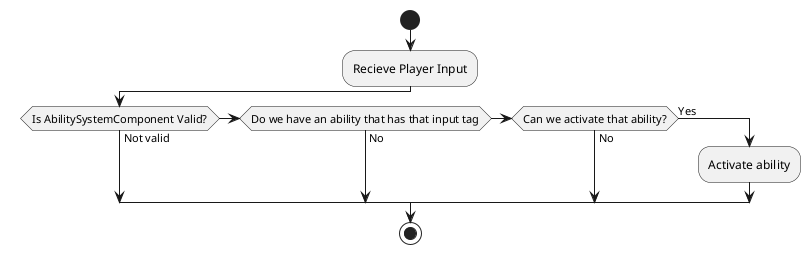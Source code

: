 @startuml

start
:Recieve Player Input;
if(Is AbilitySystemComponent Valid?) then (Not valid)
elseif(Do we have an ability that has that input tag) then (No)
elseif(Can we activate that ability?) then (No)
else (Yes)
:Activate ability;
endif

stop
@enduml